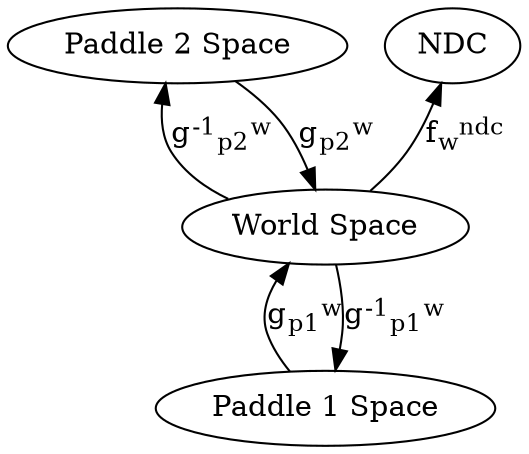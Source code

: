 digraph {
    rankdir="BT"
    "Paddle 1 Space" -> "World Space" [label=<g<SUB>p1</SUB><SUP>w</SUP>>];
    "Paddle 2 Space" -> "World Space" [label=<g<SUB>p2</SUB><SUP>w</SUP>>];
    "World Space" -> "Paddle 1 Space" [label=<g<SUP>-1</SUP><SUB>p1</SUB><SUP>w</SUP>>];
    "World Space" -> "Paddle 2 Space" [label=<g<SUP>-1</SUP><SUB>p2</SUB><SUP>w</SUP>>];
    "World Space" -> "NDC" [label=<f<SUB>w</SUB><SUP>ndc</SUP>>];
}